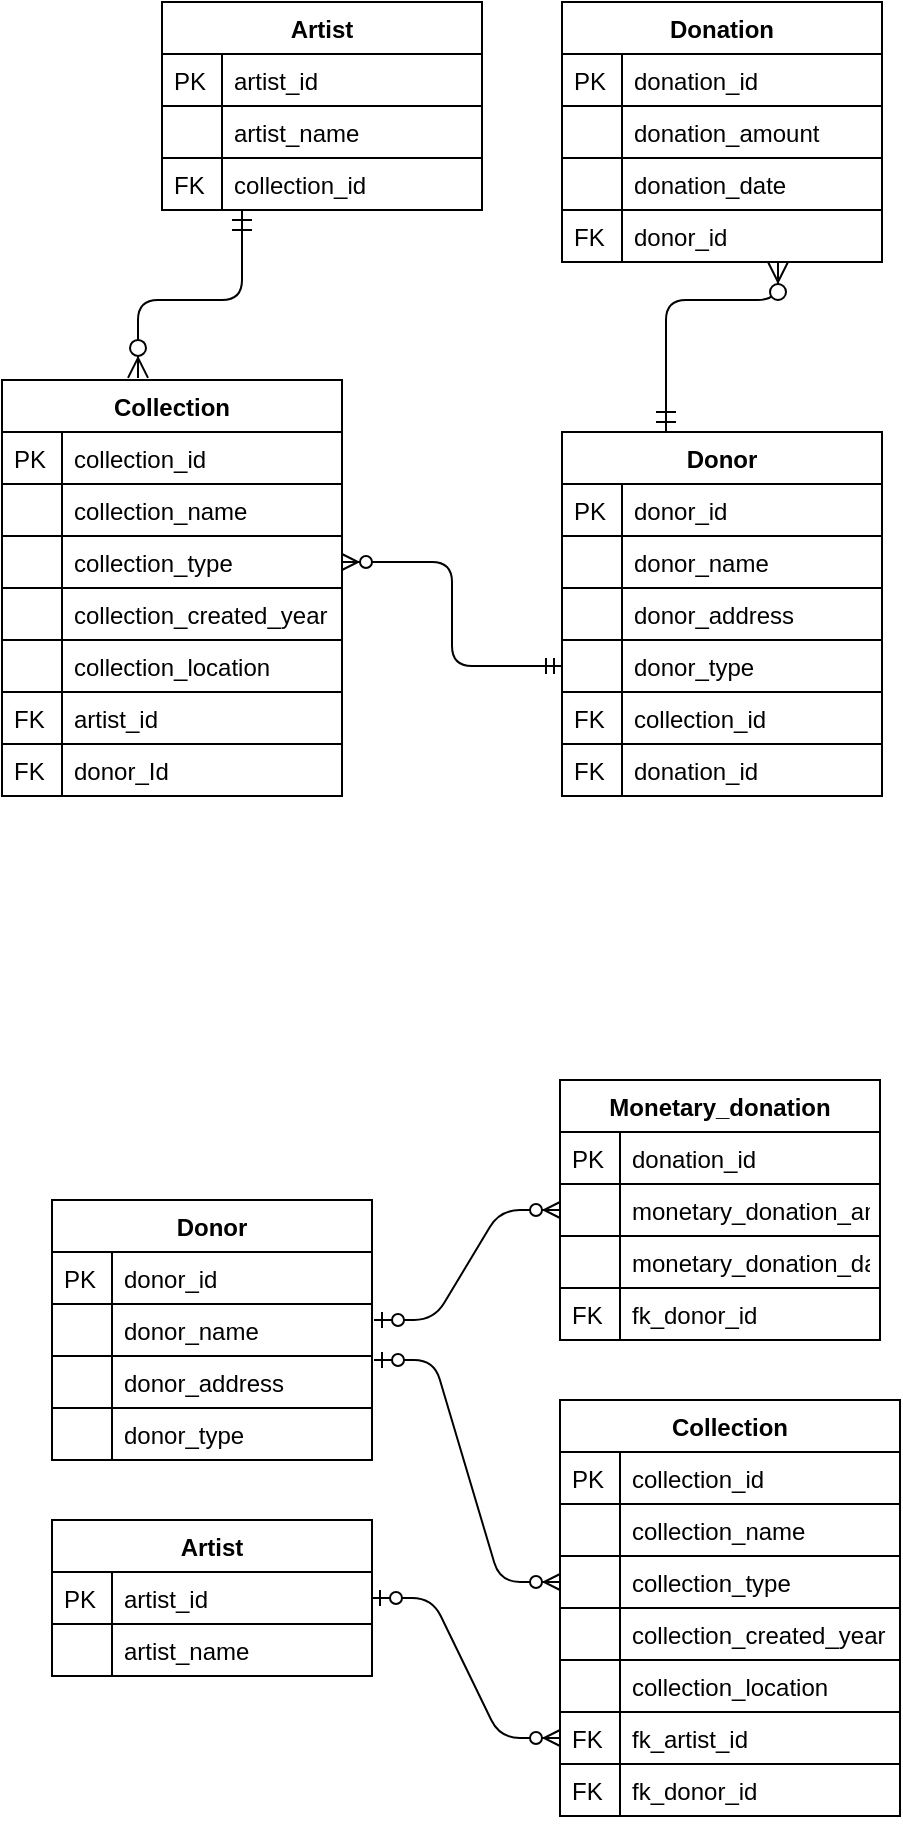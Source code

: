 <mxfile version="12.9.3" type="github">
  <diagram id="C5RBs43oDa-KdzZeNtuy" name="Page-1">
    <mxGraphModel dx="1186" dy="764" grid="1" gridSize="10" guides="1" tooltips="1" connect="1" arrows="1" fold="1" page="1" pageScale="1" pageWidth="827" pageHeight="1169" math="0" shadow="0">
      <root>
        <mxCell id="WIyWlLk6GJQsqaUBKTNV-0" />
        <mxCell id="WIyWlLk6GJQsqaUBKTNV-1" parent="WIyWlLk6GJQsqaUBKTNV-0" />
        <mxCell id="zkfFHV4jXpPFQw0GAbJ--63" value="" style="edgeStyle=orthogonalEdgeStyle;endArrow=ERzeroToMany;startArrow=ERmandOne;shadow=0;strokeWidth=1;endSize=8;startSize=8;entryX=0.4;entryY=-0.005;entryDx=0;entryDy=0;entryPerimeter=0;exitX=0.25;exitY=1;exitDx=0;exitDy=0;" parent="WIyWlLk6GJQsqaUBKTNV-1" source="zkfFHV4jXpPFQw0GAbJ--51" target="zkfFHV4jXpPFQw0GAbJ--56" edge="1">
          <mxGeometry width="100" height="100" relative="1" as="geometry">
            <mxPoint x="314" y="310" as="sourcePoint" />
            <mxPoint x="454" y="149" as="targetPoint" />
            <Array as="points">
              <mxPoint x="294" y="310" />
              <mxPoint x="242" y="310" />
            </Array>
          </mxGeometry>
        </mxCell>
        <mxCell id="zkfFHV4jXpPFQw0GAbJ--56" value="Collection" style="swimlane;fontStyle=1;childLayout=stackLayout;horizontal=1;startSize=26;horizontalStack=0;resizeParent=1;resizeLast=0;collapsible=1;marginBottom=0;rounded=0;shadow=0;strokeWidth=1;" parent="WIyWlLk6GJQsqaUBKTNV-1" vertex="1">
          <mxGeometry x="174" y="350" width="170" height="208" as="geometry">
            <mxRectangle x="260" y="80" width="160" height="26" as="alternateBounds" />
          </mxGeometry>
        </mxCell>
        <mxCell id="J_s2FKW84AvBpOzdb5px-32" value="collection_id" style="shape=partialRectangle;top=0;left=0;right=0;bottom=1;align=left;verticalAlign=top;fillColor=none;spacingLeft=34;spacingRight=4;overflow=hidden;rotatable=0;points=[[0,0.5],[1,0.5]];portConstraint=eastwest;dropTarget=0;fontSize=12;" parent="zkfFHV4jXpPFQw0GAbJ--56" vertex="1">
          <mxGeometry y="26" width="170" height="26" as="geometry" />
        </mxCell>
        <mxCell id="J_s2FKW84AvBpOzdb5px-33" value="PK" style="shape=partialRectangle;top=0;left=0;bottom=0;fillColor=none;align=left;verticalAlign=top;spacingLeft=4;spacingRight=4;overflow=hidden;rotatable=0;points=[];portConstraint=eastwest;part=1;fontSize=12;" parent="J_s2FKW84AvBpOzdb5px-32" vertex="1" connectable="0">
          <mxGeometry width="30" height="26" as="geometry" />
        </mxCell>
        <mxCell id="J_s2FKW84AvBpOzdb5px-36" value="collection_name" style="shape=partialRectangle;top=0;left=0;right=0;bottom=1;align=left;verticalAlign=top;fillColor=none;spacingLeft=34;spacingRight=4;overflow=hidden;rotatable=0;points=[[0,0.5],[1,0.5]];portConstraint=eastwest;dropTarget=0;fontSize=12;" parent="zkfFHV4jXpPFQw0GAbJ--56" vertex="1">
          <mxGeometry y="52" width="170" height="26" as="geometry" />
        </mxCell>
        <mxCell id="J_s2FKW84AvBpOzdb5px-37" value="" style="shape=partialRectangle;top=0;left=0;bottom=0;fillColor=none;align=left;verticalAlign=top;spacingLeft=4;spacingRight=4;overflow=hidden;rotatable=0;points=[];portConstraint=eastwest;part=1;fontSize=12;" parent="J_s2FKW84AvBpOzdb5px-36" vertex="1" connectable="0">
          <mxGeometry width="30" height="26" as="geometry" />
        </mxCell>
        <mxCell id="J_s2FKW84AvBpOzdb5px-34" value="collection_type" style="shape=partialRectangle;top=0;left=0;right=0;bottom=1;align=left;verticalAlign=top;fillColor=none;spacingLeft=34;spacingRight=4;overflow=hidden;rotatable=0;points=[[0,0.5],[1,0.5]];portConstraint=eastwest;dropTarget=0;fontSize=12;" parent="zkfFHV4jXpPFQw0GAbJ--56" vertex="1">
          <mxGeometry y="78" width="170" height="26" as="geometry" />
        </mxCell>
        <mxCell id="J_s2FKW84AvBpOzdb5px-35" value="" style="shape=partialRectangle;top=0;left=0;bottom=0;fillColor=none;align=left;verticalAlign=top;spacingLeft=4;spacingRight=4;overflow=hidden;rotatable=0;points=[];portConstraint=eastwest;part=1;fontSize=12;" parent="J_s2FKW84AvBpOzdb5px-34" vertex="1" connectable="0">
          <mxGeometry width="30" height="26" as="geometry" />
        </mxCell>
        <mxCell id="J_s2FKW84AvBpOzdb5px-48" value="collection_created_year" style="shape=partialRectangle;top=0;left=0;right=0;bottom=1;align=left;verticalAlign=top;fillColor=none;spacingLeft=34;spacingRight=4;overflow=hidden;rotatable=0;points=[[0,0.5],[1,0.5]];portConstraint=eastwest;dropTarget=0;fontSize=12;" parent="zkfFHV4jXpPFQw0GAbJ--56" vertex="1">
          <mxGeometry y="104" width="170" height="26" as="geometry" />
        </mxCell>
        <mxCell id="J_s2FKW84AvBpOzdb5px-49" value="" style="shape=partialRectangle;top=0;left=0;bottom=0;fillColor=none;align=left;verticalAlign=top;spacingLeft=4;spacingRight=4;overflow=hidden;rotatable=0;points=[];portConstraint=eastwest;part=1;fontSize=12;" parent="J_s2FKW84AvBpOzdb5px-48" vertex="1" connectable="0">
          <mxGeometry width="30" height="26" as="geometry" />
        </mxCell>
        <mxCell id="J_s2FKW84AvBpOzdb5px-40" value="collection_location" style="shape=partialRectangle;top=0;left=0;right=0;bottom=1;align=left;verticalAlign=top;fillColor=none;spacingLeft=34;spacingRight=4;overflow=hidden;rotatable=0;points=[[0,0.5],[1,0.5]];portConstraint=eastwest;dropTarget=0;fontSize=12;" parent="zkfFHV4jXpPFQw0GAbJ--56" vertex="1">
          <mxGeometry y="130" width="170" height="26" as="geometry" />
        </mxCell>
        <mxCell id="J_s2FKW84AvBpOzdb5px-41" value="" style="shape=partialRectangle;top=0;left=0;bottom=0;fillColor=none;align=left;verticalAlign=top;spacingLeft=4;spacingRight=4;overflow=hidden;rotatable=0;points=[];portConstraint=eastwest;part=1;fontSize=12;" parent="J_s2FKW84AvBpOzdb5px-40" vertex="1" connectable="0">
          <mxGeometry width="30" height="26" as="geometry" />
        </mxCell>
        <mxCell id="J_s2FKW84AvBpOzdb5px-42" value="artist_id" style="shape=partialRectangle;top=0;left=0;right=0;bottom=1;align=left;verticalAlign=top;fillColor=none;spacingLeft=34;spacingRight=4;overflow=hidden;rotatable=0;points=[[0,0.5],[1,0.5]];portConstraint=eastwest;dropTarget=0;fontSize=12;" parent="zkfFHV4jXpPFQw0GAbJ--56" vertex="1">
          <mxGeometry y="156" width="170" height="26" as="geometry" />
        </mxCell>
        <mxCell id="J_s2FKW84AvBpOzdb5px-43" value="FK" style="shape=partialRectangle;top=0;left=0;bottom=0;fillColor=none;align=left;verticalAlign=top;spacingLeft=4;spacingRight=4;overflow=hidden;rotatable=0;points=[];portConstraint=eastwest;part=1;fontSize=12;" parent="J_s2FKW84AvBpOzdb5px-42" vertex="1" connectable="0">
          <mxGeometry width="30" height="26" as="geometry" />
        </mxCell>
        <mxCell id="J_s2FKW84AvBpOzdb5px-69" value="donor_Id" style="shape=partialRectangle;top=0;left=0;right=0;bottom=0;align=left;verticalAlign=top;fillColor=none;spacingLeft=34;spacingRight=4;overflow=hidden;rotatable=0;points=[[0,0.5],[1,0.5]];portConstraint=eastwest;dropTarget=0;fontSize=12;" parent="zkfFHV4jXpPFQw0GAbJ--56" vertex="1">
          <mxGeometry y="182" width="170" height="26" as="geometry" />
        </mxCell>
        <mxCell id="J_s2FKW84AvBpOzdb5px-70" value="FK" style="shape=partialRectangle;top=0;left=0;bottom=0;fillColor=none;align=left;verticalAlign=top;spacingLeft=4;spacingRight=4;overflow=hidden;rotatable=0;points=[];portConstraint=eastwest;part=1;fontSize=12;" parent="J_s2FKW84AvBpOzdb5px-69" vertex="1" connectable="0">
          <mxGeometry width="30" height="26" as="geometry" />
        </mxCell>
        <mxCell id="zkfFHV4jXpPFQw0GAbJ--51" value="Artist" style="swimlane;fontStyle=1;childLayout=stackLayout;horizontal=1;startSize=26;horizontalStack=0;resizeParent=1;resizeLast=0;collapsible=1;marginBottom=0;rounded=0;shadow=0;strokeWidth=1;" parent="WIyWlLk6GJQsqaUBKTNV-1" vertex="1">
          <mxGeometry x="254" y="161" width="160" height="104" as="geometry">
            <mxRectangle x="20" y="80" width="160" height="26" as="alternateBounds" />
          </mxGeometry>
        </mxCell>
        <mxCell id="J_s2FKW84AvBpOzdb5px-20" value="artist_id" style="shape=partialRectangle;top=0;left=0;right=0;bottom=1;align=left;verticalAlign=top;fillColor=none;spacingLeft=34;spacingRight=4;overflow=hidden;rotatable=0;points=[[0,0.5],[1,0.5]];portConstraint=eastwest;dropTarget=0;fontSize=12;" parent="zkfFHV4jXpPFQw0GAbJ--51" vertex="1">
          <mxGeometry y="26" width="160" height="26" as="geometry" />
        </mxCell>
        <mxCell id="J_s2FKW84AvBpOzdb5px-21" value="PK" style="shape=partialRectangle;top=0;left=0;bottom=0;fillColor=none;align=left;verticalAlign=top;spacingLeft=4;spacingRight=4;overflow=hidden;rotatable=0;points=[];portConstraint=eastwest;part=1;fontSize=12;" parent="J_s2FKW84AvBpOzdb5px-20" vertex="1" connectable="0">
          <mxGeometry width="30" height="26" as="geometry" />
        </mxCell>
        <mxCell id="J_s2FKW84AvBpOzdb5px-22" value="artist_name" style="shape=partialRectangle;top=0;left=0;right=0;bottom=1;align=left;verticalAlign=top;fillColor=none;spacingLeft=34;spacingRight=4;overflow=hidden;rotatable=0;points=[[0,0.5],[1,0.5]];portConstraint=eastwest;dropTarget=0;fontSize=12;" parent="zkfFHV4jXpPFQw0GAbJ--51" vertex="1">
          <mxGeometry y="52" width="160" height="26" as="geometry" />
        </mxCell>
        <mxCell id="J_s2FKW84AvBpOzdb5px-23" value="" style="shape=partialRectangle;top=0;left=0;bottom=0;fillColor=none;align=left;verticalAlign=top;spacingLeft=4;spacingRight=4;overflow=hidden;rotatable=0;points=[];portConstraint=eastwest;part=1;fontSize=12;" parent="J_s2FKW84AvBpOzdb5px-22" vertex="1" connectable="0">
          <mxGeometry width="30" height="26" as="geometry" />
        </mxCell>
        <mxCell id="J_s2FKW84AvBpOzdb5px-74" value="collection_id" style="shape=partialRectangle;top=0;left=0;right=0;bottom=0;align=left;verticalAlign=top;fillColor=none;spacingLeft=34;spacingRight=4;overflow=hidden;rotatable=0;points=[[0,0.5],[1,0.5]];portConstraint=eastwest;dropTarget=0;fontSize=12;" parent="zkfFHV4jXpPFQw0GAbJ--51" vertex="1">
          <mxGeometry y="78" width="160" height="26" as="geometry" />
        </mxCell>
        <mxCell id="J_s2FKW84AvBpOzdb5px-75" value="FK" style="shape=partialRectangle;top=0;left=0;bottom=0;fillColor=none;align=left;verticalAlign=top;spacingLeft=4;spacingRight=4;overflow=hidden;rotatable=0;points=[];portConstraint=eastwest;part=1;fontSize=12;" parent="J_s2FKW84AvBpOzdb5px-74" vertex="1" connectable="0">
          <mxGeometry width="30" height="26" as="geometry" />
        </mxCell>
        <mxCell id="J_s2FKW84AvBpOzdb5px-90" value="Donation" style="swimlane;fontStyle=1;childLayout=stackLayout;horizontal=1;startSize=26;horizontalStack=0;resizeParent=1;resizeLast=0;collapsible=1;marginBottom=0;rounded=0;shadow=0;strokeWidth=1;" parent="WIyWlLk6GJQsqaUBKTNV-1" vertex="1">
          <mxGeometry x="454" y="161" width="160" height="130" as="geometry">
            <mxRectangle x="20" y="80" width="160" height="26" as="alternateBounds" />
          </mxGeometry>
        </mxCell>
        <mxCell id="J_s2FKW84AvBpOzdb5px-91" value="donation_id" style="shape=partialRectangle;top=0;left=0;right=0;bottom=1;align=left;verticalAlign=top;fillColor=none;spacingLeft=34;spacingRight=4;overflow=hidden;rotatable=0;points=[[0,0.5],[1,0.5]];portConstraint=eastwest;dropTarget=0;fontSize=12;" parent="J_s2FKW84AvBpOzdb5px-90" vertex="1">
          <mxGeometry y="26" width="160" height="26" as="geometry" />
        </mxCell>
        <mxCell id="J_s2FKW84AvBpOzdb5px-92" value="PK" style="shape=partialRectangle;top=0;left=0;bottom=0;fillColor=none;align=left;verticalAlign=top;spacingLeft=4;spacingRight=4;overflow=hidden;rotatable=0;points=[];portConstraint=eastwest;part=1;fontSize=12;" parent="J_s2FKW84AvBpOzdb5px-91" vertex="1" connectable="0">
          <mxGeometry width="30" height="26" as="geometry" />
        </mxCell>
        <mxCell id="J_s2FKW84AvBpOzdb5px-93" value="donation_amount" style="shape=partialRectangle;top=0;left=0;right=0;bottom=1;align=left;verticalAlign=top;fillColor=none;spacingLeft=34;spacingRight=4;overflow=hidden;rotatable=0;points=[[0,0.5],[1,0.5]];portConstraint=eastwest;dropTarget=0;fontSize=12;" parent="J_s2FKW84AvBpOzdb5px-90" vertex="1">
          <mxGeometry y="52" width="160" height="26" as="geometry" />
        </mxCell>
        <mxCell id="J_s2FKW84AvBpOzdb5px-94" value="" style="shape=partialRectangle;top=0;left=0;bottom=0;fillColor=none;align=left;verticalAlign=top;spacingLeft=4;spacingRight=4;overflow=hidden;rotatable=0;points=[];portConstraint=eastwest;part=1;fontSize=12;" parent="J_s2FKW84AvBpOzdb5px-93" vertex="1" connectable="0">
          <mxGeometry width="30" height="26" as="geometry" />
        </mxCell>
        <mxCell id="J_s2FKW84AvBpOzdb5px-97" value="donation_date" style="shape=partialRectangle;top=0;left=0;right=0;bottom=1;align=left;verticalAlign=top;fillColor=none;spacingLeft=34;spacingRight=4;overflow=hidden;rotatable=0;points=[[0,0.5],[1,0.5]];portConstraint=eastwest;dropTarget=0;fontSize=12;" parent="J_s2FKW84AvBpOzdb5px-90" vertex="1">
          <mxGeometry y="78" width="160" height="26" as="geometry" />
        </mxCell>
        <mxCell id="J_s2FKW84AvBpOzdb5px-98" value="" style="shape=partialRectangle;top=0;left=0;bottom=0;fillColor=none;align=left;verticalAlign=top;spacingLeft=4;spacingRight=4;overflow=hidden;rotatable=0;points=[];portConstraint=eastwest;part=1;fontSize=12;" parent="J_s2FKW84AvBpOzdb5px-97" vertex="1" connectable="0">
          <mxGeometry width="30" height="26" as="geometry" />
        </mxCell>
        <mxCell id="J_s2FKW84AvBpOzdb5px-95" value="donor_id" style="shape=partialRectangle;top=0;left=0;right=0;bottom=0;align=left;verticalAlign=top;fillColor=none;spacingLeft=34;spacingRight=4;overflow=hidden;rotatable=0;points=[[0,0.5],[1,0.5]];portConstraint=eastwest;dropTarget=0;fontSize=12;" parent="J_s2FKW84AvBpOzdb5px-90" vertex="1">
          <mxGeometry y="104" width="160" height="26" as="geometry" />
        </mxCell>
        <mxCell id="J_s2FKW84AvBpOzdb5px-96" value="FK" style="shape=partialRectangle;top=0;left=0;bottom=0;fillColor=none;align=left;verticalAlign=top;spacingLeft=4;spacingRight=4;overflow=hidden;rotatable=0;points=[];portConstraint=eastwest;part=1;fontSize=12;" parent="J_s2FKW84AvBpOzdb5px-95" vertex="1" connectable="0">
          <mxGeometry width="30" height="26" as="geometry" />
        </mxCell>
        <mxCell id="J_s2FKW84AvBpOzdb5px-102" value="" style="edgeStyle=orthogonalEdgeStyle;endArrow=ERzeroToMany;startArrow=ERmandOne;shadow=0;strokeWidth=1;endSize=8;startSize=8;" parent="WIyWlLk6GJQsqaUBKTNV-1" target="J_s2FKW84AvBpOzdb5px-90" edge="1" source="zkfFHV4jXpPFQw0GAbJ--64">
          <mxGeometry width="100" height="100" relative="1" as="geometry">
            <mxPoint x="506" y="375" as="sourcePoint" />
            <mxPoint x="562" y="280" as="targetPoint" />
            <Array as="points">
              <mxPoint x="506" y="310" />
              <mxPoint x="562" y="310" />
            </Array>
          </mxGeometry>
        </mxCell>
        <mxCell id="zkfFHV4jXpPFQw0GAbJ--64" value="Donor" style="swimlane;fontStyle=1;childLayout=stackLayout;horizontal=1;startSize=26;horizontalStack=0;resizeParent=1;resizeLast=0;collapsible=1;marginBottom=0;rounded=0;shadow=0;strokeWidth=1;" parent="WIyWlLk6GJQsqaUBKTNV-1" vertex="1">
          <mxGeometry x="454" y="376" width="160" height="182" as="geometry">
            <mxRectangle x="260" y="270" width="160" height="26" as="alternateBounds" />
          </mxGeometry>
        </mxCell>
        <mxCell id="J_s2FKW84AvBpOzdb5px-67" value="donor_id" style="shape=partialRectangle;top=0;left=0;right=0;bottom=1;align=left;verticalAlign=top;fillColor=none;spacingLeft=34;spacingRight=4;overflow=hidden;rotatable=0;points=[[0,0.5],[1,0.5]];portConstraint=eastwest;dropTarget=0;fontSize=12;" parent="zkfFHV4jXpPFQw0GAbJ--64" vertex="1">
          <mxGeometry y="26" width="160" height="26" as="geometry" />
        </mxCell>
        <mxCell id="J_s2FKW84AvBpOzdb5px-68" value="PK" style="shape=partialRectangle;top=0;left=0;bottom=0;fillColor=none;align=left;verticalAlign=top;spacingLeft=4;spacingRight=4;overflow=hidden;rotatable=0;points=[];portConstraint=eastwest;part=1;fontSize=12;" parent="J_s2FKW84AvBpOzdb5px-67" vertex="1" connectable="0">
          <mxGeometry width="30" height="26" as="geometry" />
        </mxCell>
        <mxCell id="J_s2FKW84AvBpOzdb5px-65" value="donor_name" style="shape=partialRectangle;top=0;left=0;right=0;bottom=1;align=left;verticalAlign=top;fillColor=none;spacingLeft=34;spacingRight=4;overflow=hidden;rotatable=0;points=[[0,0.5],[1,0.5]];portConstraint=eastwest;dropTarget=0;fontSize=12;" parent="zkfFHV4jXpPFQw0GAbJ--64" vertex="1">
          <mxGeometry y="52" width="160" height="26" as="geometry" />
        </mxCell>
        <mxCell id="J_s2FKW84AvBpOzdb5px-66" value="" style="shape=partialRectangle;top=0;left=0;bottom=0;fillColor=none;align=left;verticalAlign=top;spacingLeft=4;spacingRight=4;overflow=hidden;rotatable=0;points=[];portConstraint=eastwest;part=1;fontSize=12;" parent="J_s2FKW84AvBpOzdb5px-65" vertex="1" connectable="0">
          <mxGeometry width="30" height="26" as="geometry" />
        </mxCell>
        <mxCell id="J_s2FKW84AvBpOzdb5px-63" value="donor_address" style="shape=partialRectangle;top=0;left=0;right=0;bottom=1;align=left;verticalAlign=top;fillColor=none;spacingLeft=34;spacingRight=4;overflow=hidden;rotatable=0;points=[[0,0.5],[1,0.5]];portConstraint=eastwest;dropTarget=0;fontSize=12;" parent="zkfFHV4jXpPFQw0GAbJ--64" vertex="1">
          <mxGeometry y="78" width="160" height="26" as="geometry" />
        </mxCell>
        <mxCell id="J_s2FKW84AvBpOzdb5px-64" value="" style="shape=partialRectangle;top=0;left=0;bottom=0;fillColor=none;align=left;verticalAlign=top;spacingLeft=4;spacingRight=4;overflow=hidden;rotatable=0;points=[];portConstraint=eastwest;part=1;fontSize=12;" parent="J_s2FKW84AvBpOzdb5px-63" vertex="1" connectable="0">
          <mxGeometry width="30" height="26" as="geometry" />
        </mxCell>
        <mxCell id="J_s2FKW84AvBpOzdb5px-79" value="donor_type" style="shape=partialRectangle;top=0;left=0;right=0;bottom=1;align=left;verticalAlign=top;fillColor=none;spacingLeft=34;spacingRight=4;overflow=hidden;rotatable=0;points=[[0,0.5],[1,0.5]];portConstraint=eastwest;dropTarget=0;fontSize=12;" parent="zkfFHV4jXpPFQw0GAbJ--64" vertex="1">
          <mxGeometry y="104" width="160" height="26" as="geometry" />
        </mxCell>
        <mxCell id="J_s2FKW84AvBpOzdb5px-80" value="" style="shape=partialRectangle;top=0;left=0;bottom=0;fillColor=none;align=left;verticalAlign=top;spacingLeft=4;spacingRight=4;overflow=hidden;rotatable=0;points=[];portConstraint=eastwest;part=1;fontSize=12;" parent="J_s2FKW84AvBpOzdb5px-79" vertex="1" connectable="0">
          <mxGeometry width="30" height="26" as="geometry" />
        </mxCell>
        <mxCell id="J_s2FKW84AvBpOzdb5px-87" value="collection_id" style="shape=partialRectangle;top=0;left=0;right=0;bottom=1;align=left;verticalAlign=top;fillColor=none;spacingLeft=34;spacingRight=4;overflow=hidden;rotatable=0;points=[[0,0.5],[1,0.5]];portConstraint=eastwest;dropTarget=0;fontSize=12;" parent="zkfFHV4jXpPFQw0GAbJ--64" vertex="1">
          <mxGeometry y="130" width="160" height="26" as="geometry" />
        </mxCell>
        <mxCell id="J_s2FKW84AvBpOzdb5px-88" value="FK" style="shape=partialRectangle;top=0;left=0;bottom=0;fillColor=none;align=left;verticalAlign=top;spacingLeft=4;spacingRight=4;overflow=hidden;rotatable=0;points=[];portConstraint=eastwest;part=1;fontSize=12;" parent="J_s2FKW84AvBpOzdb5px-87" vertex="1" connectable="0">
          <mxGeometry width="30" height="26" as="geometry" />
        </mxCell>
        <mxCell id="J_s2FKW84AvBpOzdb5px-81" value="donation_id" style="shape=partialRectangle;top=0;left=0;right=0;bottom=0;align=left;verticalAlign=top;fillColor=none;spacingLeft=34;spacingRight=4;overflow=hidden;rotatable=0;points=[[0,0.5],[1,0.5]];portConstraint=eastwest;dropTarget=0;fontSize=12;" parent="zkfFHV4jXpPFQw0GAbJ--64" vertex="1">
          <mxGeometry y="156" width="160" height="26" as="geometry" />
        </mxCell>
        <mxCell id="J_s2FKW84AvBpOzdb5px-82" value="FK" style="shape=partialRectangle;top=0;left=0;bottom=0;fillColor=none;align=left;verticalAlign=top;spacingLeft=4;spacingRight=4;overflow=hidden;rotatable=0;points=[];portConstraint=eastwest;part=1;fontSize=12;" parent="J_s2FKW84AvBpOzdb5px-81" vertex="1" connectable="0">
          <mxGeometry width="30" height="26" as="geometry" />
        </mxCell>
        <mxCell id="6gvhpmJ9mTGR4fXWFNSt-2" style="edgeStyle=orthogonalEdgeStyle;fontSize=11;html=1;endArrow=ERzeroToMany;startArrow=ERmandOne;fontFamily=Helvetica;fontColor=#000000;align=center;strokeColor=#000000;" edge="1" parent="WIyWlLk6GJQsqaUBKTNV-1" source="J_s2FKW84AvBpOzdb5px-79" target="J_s2FKW84AvBpOzdb5px-34">
          <mxGeometry relative="1" as="geometry" />
        </mxCell>
        <mxCell id="6gvhpmJ9mTGR4fXWFNSt-28" value="Monetary_donation" style="swimlane;fontStyle=1;childLayout=stackLayout;horizontal=1;startSize=26;horizontalStack=0;resizeParent=1;resizeLast=0;collapsible=1;marginBottom=0;rounded=0;shadow=0;strokeWidth=1;" vertex="1" parent="WIyWlLk6GJQsqaUBKTNV-1">
          <mxGeometry x="453" y="700" width="160" height="130" as="geometry">
            <mxRectangle x="20" y="80" width="160" height="26" as="alternateBounds" />
          </mxGeometry>
        </mxCell>
        <mxCell id="6gvhpmJ9mTGR4fXWFNSt-29" value="donation_id" style="shape=partialRectangle;top=0;left=0;right=0;bottom=1;align=left;verticalAlign=top;fillColor=none;spacingLeft=34;spacingRight=4;overflow=hidden;rotatable=0;points=[[0,0.5],[1,0.5]];portConstraint=eastwest;dropTarget=0;fontSize=12;" vertex="1" parent="6gvhpmJ9mTGR4fXWFNSt-28">
          <mxGeometry y="26" width="160" height="26" as="geometry" />
        </mxCell>
        <mxCell id="6gvhpmJ9mTGR4fXWFNSt-30" value="PK" style="shape=partialRectangle;top=0;left=0;bottom=0;fillColor=none;align=left;verticalAlign=top;spacingLeft=4;spacingRight=4;overflow=hidden;rotatable=0;points=[];portConstraint=eastwest;part=1;fontSize=12;" vertex="1" connectable="0" parent="6gvhpmJ9mTGR4fXWFNSt-29">
          <mxGeometry width="30" height="26" as="geometry" />
        </mxCell>
        <mxCell id="6gvhpmJ9mTGR4fXWFNSt-31" value="monetary_donation_amount" style="shape=partialRectangle;top=0;left=0;right=0;bottom=1;align=left;verticalAlign=top;fillColor=none;spacingLeft=34;spacingRight=4;overflow=hidden;rotatable=0;points=[[0,0.5],[1,0.5]];portConstraint=eastwest;dropTarget=0;fontSize=12;" vertex="1" parent="6gvhpmJ9mTGR4fXWFNSt-28">
          <mxGeometry y="52" width="160" height="26" as="geometry" />
        </mxCell>
        <mxCell id="6gvhpmJ9mTGR4fXWFNSt-32" value="" style="shape=partialRectangle;top=0;left=0;bottom=0;fillColor=none;align=left;verticalAlign=top;spacingLeft=4;spacingRight=4;overflow=hidden;rotatable=0;points=[];portConstraint=eastwest;part=1;fontSize=12;" vertex="1" connectable="0" parent="6gvhpmJ9mTGR4fXWFNSt-31">
          <mxGeometry width="30" height="26" as="geometry" />
        </mxCell>
        <mxCell id="6gvhpmJ9mTGR4fXWFNSt-33" value="monetary_donation_date" style="shape=partialRectangle;top=0;left=0;right=0;bottom=1;align=left;verticalAlign=top;fillColor=none;spacingLeft=34;spacingRight=4;overflow=hidden;rotatable=0;points=[[0,0.5],[1,0.5]];portConstraint=eastwest;dropTarget=0;fontSize=12;" vertex="1" parent="6gvhpmJ9mTGR4fXWFNSt-28">
          <mxGeometry y="78" width="160" height="26" as="geometry" />
        </mxCell>
        <mxCell id="6gvhpmJ9mTGR4fXWFNSt-34" value="" style="shape=partialRectangle;top=0;left=0;bottom=0;fillColor=none;align=left;verticalAlign=top;spacingLeft=4;spacingRight=4;overflow=hidden;rotatable=0;points=[];portConstraint=eastwest;part=1;fontSize=12;" vertex="1" connectable="0" parent="6gvhpmJ9mTGR4fXWFNSt-33">
          <mxGeometry width="30" height="26" as="geometry" />
        </mxCell>
        <mxCell id="6gvhpmJ9mTGR4fXWFNSt-35" value="fk_donor_id" style="shape=partialRectangle;top=0;left=0;right=0;bottom=0;align=left;verticalAlign=top;fillColor=none;spacingLeft=34;spacingRight=4;overflow=hidden;rotatable=0;points=[[0,0.5],[1,0.5]];portConstraint=eastwest;dropTarget=0;fontSize=12;" vertex="1" parent="6gvhpmJ9mTGR4fXWFNSt-28">
          <mxGeometry y="104" width="160" height="26" as="geometry" />
        </mxCell>
        <mxCell id="6gvhpmJ9mTGR4fXWFNSt-36" value="FK" style="shape=partialRectangle;top=0;left=0;bottom=0;fillColor=none;align=left;verticalAlign=top;spacingLeft=4;spacingRight=4;overflow=hidden;rotatable=0;points=[];portConstraint=eastwest;part=1;fontSize=12;" vertex="1" connectable="0" parent="6gvhpmJ9mTGR4fXWFNSt-35">
          <mxGeometry width="30" height="26" as="geometry" />
        </mxCell>
        <mxCell id="6gvhpmJ9mTGR4fXWFNSt-52" value="" style="edgeStyle=entityRelationEdgeStyle;fontSize=12;html=1;endArrow=ERzeroToMany;startArrow=ERzeroToOne;entryX=0;entryY=0.5;entryDx=0;entryDy=0;" edge="1" parent="WIyWlLk6GJQsqaUBKTNV-1" target="6gvhpmJ9mTGR4fXWFNSt-31">
          <mxGeometry width="100" height="100" relative="1" as="geometry">
            <mxPoint x="360" y="820" as="sourcePoint" />
            <mxPoint x="460" y="720" as="targetPoint" />
          </mxGeometry>
        </mxCell>
        <mxCell id="6gvhpmJ9mTGR4fXWFNSt-54" value="" style="edgeStyle=entityRelationEdgeStyle;fontSize=12;html=1;endArrow=ERzeroToMany;startArrow=ERzeroToOne;entryX=0;entryY=0.5;entryDx=0;entryDy=0;" edge="1" parent="WIyWlLk6GJQsqaUBKTNV-1" target="6gvhpmJ9mTGR4fXWFNSt-11">
          <mxGeometry width="100" height="100" relative="1" as="geometry">
            <mxPoint x="360" y="840" as="sourcePoint" />
            <mxPoint x="430" y="990" as="targetPoint" />
          </mxGeometry>
        </mxCell>
        <mxCell id="6gvhpmJ9mTGR4fXWFNSt-6" value="Collection" style="swimlane;fontStyle=1;childLayout=stackLayout;horizontal=1;startSize=26;horizontalStack=0;resizeParent=1;resizeLast=0;collapsible=1;marginBottom=0;rounded=0;shadow=0;strokeWidth=1;" vertex="1" parent="WIyWlLk6GJQsqaUBKTNV-1">
          <mxGeometry x="453" y="860" width="170" height="208" as="geometry">
            <mxRectangle x="260" y="80" width="160" height="26" as="alternateBounds" />
          </mxGeometry>
        </mxCell>
        <mxCell id="6gvhpmJ9mTGR4fXWFNSt-7" value="collection_id" style="shape=partialRectangle;top=0;left=0;right=0;bottom=1;align=left;verticalAlign=top;fillColor=none;spacingLeft=34;spacingRight=4;overflow=hidden;rotatable=0;points=[[0,0.5],[1,0.5]];portConstraint=eastwest;dropTarget=0;fontSize=12;" vertex="1" parent="6gvhpmJ9mTGR4fXWFNSt-6">
          <mxGeometry y="26" width="170" height="26" as="geometry" />
        </mxCell>
        <mxCell id="6gvhpmJ9mTGR4fXWFNSt-8" value="PK" style="shape=partialRectangle;top=0;left=0;bottom=0;fillColor=none;align=left;verticalAlign=top;spacingLeft=4;spacingRight=4;overflow=hidden;rotatable=0;points=[];portConstraint=eastwest;part=1;fontSize=12;" vertex="1" connectable="0" parent="6gvhpmJ9mTGR4fXWFNSt-7">
          <mxGeometry width="30" height="26" as="geometry" />
        </mxCell>
        <mxCell id="6gvhpmJ9mTGR4fXWFNSt-9" value="collection_name" style="shape=partialRectangle;top=0;left=0;right=0;bottom=1;align=left;verticalAlign=top;fillColor=none;spacingLeft=34;spacingRight=4;overflow=hidden;rotatable=0;points=[[0,0.5],[1,0.5]];portConstraint=eastwest;dropTarget=0;fontSize=12;" vertex="1" parent="6gvhpmJ9mTGR4fXWFNSt-6">
          <mxGeometry y="52" width="170" height="26" as="geometry" />
        </mxCell>
        <mxCell id="6gvhpmJ9mTGR4fXWFNSt-10" value="" style="shape=partialRectangle;top=0;left=0;bottom=0;fillColor=none;align=left;verticalAlign=top;spacingLeft=4;spacingRight=4;overflow=hidden;rotatable=0;points=[];portConstraint=eastwest;part=1;fontSize=12;" vertex="1" connectable="0" parent="6gvhpmJ9mTGR4fXWFNSt-9">
          <mxGeometry width="30" height="26" as="geometry" />
        </mxCell>
        <mxCell id="6gvhpmJ9mTGR4fXWFNSt-11" value="collection_type" style="shape=partialRectangle;top=0;left=0;right=0;bottom=1;align=left;verticalAlign=top;fillColor=none;spacingLeft=34;spacingRight=4;overflow=hidden;rotatable=0;points=[[0,0.5],[1,0.5]];portConstraint=eastwest;dropTarget=0;fontSize=12;" vertex="1" parent="6gvhpmJ9mTGR4fXWFNSt-6">
          <mxGeometry y="78" width="170" height="26" as="geometry" />
        </mxCell>
        <mxCell id="6gvhpmJ9mTGR4fXWFNSt-12" value="" style="shape=partialRectangle;top=0;left=0;bottom=0;fillColor=none;align=left;verticalAlign=top;spacingLeft=4;spacingRight=4;overflow=hidden;rotatable=0;points=[];portConstraint=eastwest;part=1;fontSize=12;" vertex="1" connectable="0" parent="6gvhpmJ9mTGR4fXWFNSt-11">
          <mxGeometry width="30" height="26" as="geometry" />
        </mxCell>
        <mxCell id="6gvhpmJ9mTGR4fXWFNSt-13" value="collection_created_year" style="shape=partialRectangle;top=0;left=0;right=0;bottom=1;align=left;verticalAlign=top;fillColor=none;spacingLeft=34;spacingRight=4;overflow=hidden;rotatable=0;points=[[0,0.5],[1,0.5]];portConstraint=eastwest;dropTarget=0;fontSize=12;" vertex="1" parent="6gvhpmJ9mTGR4fXWFNSt-6">
          <mxGeometry y="104" width="170" height="26" as="geometry" />
        </mxCell>
        <mxCell id="6gvhpmJ9mTGR4fXWFNSt-14" value="" style="shape=partialRectangle;top=0;left=0;bottom=0;fillColor=none;align=left;verticalAlign=top;spacingLeft=4;spacingRight=4;overflow=hidden;rotatable=0;points=[];portConstraint=eastwest;part=1;fontSize=12;" vertex="1" connectable="0" parent="6gvhpmJ9mTGR4fXWFNSt-13">
          <mxGeometry width="30" height="26" as="geometry" />
        </mxCell>
        <mxCell id="6gvhpmJ9mTGR4fXWFNSt-15" value="collection_location" style="shape=partialRectangle;top=0;left=0;right=0;bottom=1;align=left;verticalAlign=top;fillColor=none;spacingLeft=34;spacingRight=4;overflow=hidden;rotatable=0;points=[[0,0.5],[1,0.5]];portConstraint=eastwest;dropTarget=0;fontSize=12;" vertex="1" parent="6gvhpmJ9mTGR4fXWFNSt-6">
          <mxGeometry y="130" width="170" height="26" as="geometry" />
        </mxCell>
        <mxCell id="6gvhpmJ9mTGR4fXWFNSt-16" value="" style="shape=partialRectangle;top=0;left=0;bottom=0;fillColor=none;align=left;verticalAlign=top;spacingLeft=4;spacingRight=4;overflow=hidden;rotatable=0;points=[];portConstraint=eastwest;part=1;fontSize=12;" vertex="1" connectable="0" parent="6gvhpmJ9mTGR4fXWFNSt-15">
          <mxGeometry width="30" height="26" as="geometry" />
        </mxCell>
        <mxCell id="6gvhpmJ9mTGR4fXWFNSt-17" value="fk_artist_id" style="shape=partialRectangle;top=0;left=0;right=0;bottom=1;align=left;verticalAlign=top;fillColor=none;spacingLeft=34;spacingRight=4;overflow=hidden;rotatable=0;points=[[0,0.5],[1,0.5]];portConstraint=eastwest;dropTarget=0;fontSize=12;" vertex="1" parent="6gvhpmJ9mTGR4fXWFNSt-6">
          <mxGeometry y="156" width="170" height="26" as="geometry" />
        </mxCell>
        <mxCell id="6gvhpmJ9mTGR4fXWFNSt-18" value="FK" style="shape=partialRectangle;top=0;left=0;bottom=0;fillColor=none;align=left;verticalAlign=top;spacingLeft=4;spacingRight=4;overflow=hidden;rotatable=0;points=[];portConstraint=eastwest;part=1;fontSize=12;" vertex="1" connectable="0" parent="6gvhpmJ9mTGR4fXWFNSt-17">
          <mxGeometry width="30" height="26" as="geometry" />
        </mxCell>
        <mxCell id="6gvhpmJ9mTGR4fXWFNSt-19" value="fk_donor_id" style="shape=partialRectangle;top=0;left=0;right=0;bottom=0;align=left;verticalAlign=top;fillColor=none;spacingLeft=34;spacingRight=4;overflow=hidden;rotatable=0;points=[[0,0.5],[1,0.5]];portConstraint=eastwest;dropTarget=0;fontSize=12;" vertex="1" parent="6gvhpmJ9mTGR4fXWFNSt-6">
          <mxGeometry y="182" width="170" height="26" as="geometry" />
        </mxCell>
        <mxCell id="6gvhpmJ9mTGR4fXWFNSt-20" value="FK" style="shape=partialRectangle;top=0;left=0;bottom=0;fillColor=none;align=left;verticalAlign=top;spacingLeft=4;spacingRight=4;overflow=hidden;rotatable=0;points=[];portConstraint=eastwest;part=1;fontSize=12;" vertex="1" connectable="0" parent="6gvhpmJ9mTGR4fXWFNSt-19">
          <mxGeometry width="30" height="26" as="geometry" />
        </mxCell>
        <mxCell id="6gvhpmJ9mTGR4fXWFNSt-38" value="Donor" style="swimlane;fontStyle=1;childLayout=stackLayout;horizontal=1;startSize=26;horizontalStack=0;resizeParent=1;resizeLast=0;collapsible=1;marginBottom=0;rounded=0;shadow=0;strokeWidth=1;" vertex="1" parent="WIyWlLk6GJQsqaUBKTNV-1">
          <mxGeometry x="199" y="760" width="160" height="130" as="geometry">
            <mxRectangle x="260" y="270" width="160" height="26" as="alternateBounds" />
          </mxGeometry>
        </mxCell>
        <mxCell id="6gvhpmJ9mTGR4fXWFNSt-39" value="donor_id" style="shape=partialRectangle;top=0;left=0;right=0;bottom=1;align=left;verticalAlign=top;fillColor=none;spacingLeft=34;spacingRight=4;overflow=hidden;rotatable=0;points=[[0,0.5],[1,0.5]];portConstraint=eastwest;dropTarget=0;fontSize=12;" vertex="1" parent="6gvhpmJ9mTGR4fXWFNSt-38">
          <mxGeometry y="26" width="160" height="26" as="geometry" />
        </mxCell>
        <mxCell id="6gvhpmJ9mTGR4fXWFNSt-40" value="PK" style="shape=partialRectangle;top=0;left=0;bottom=0;fillColor=none;align=left;verticalAlign=top;spacingLeft=4;spacingRight=4;overflow=hidden;rotatable=0;points=[];portConstraint=eastwest;part=1;fontSize=12;" vertex="1" connectable="0" parent="6gvhpmJ9mTGR4fXWFNSt-39">
          <mxGeometry width="30" height="26" as="geometry" />
        </mxCell>
        <mxCell id="6gvhpmJ9mTGR4fXWFNSt-41" value="donor_name" style="shape=partialRectangle;top=0;left=0;right=0;bottom=1;align=left;verticalAlign=top;fillColor=none;spacingLeft=34;spacingRight=4;overflow=hidden;rotatable=0;points=[[0,0.5],[1,0.5]];portConstraint=eastwest;dropTarget=0;fontSize=12;" vertex="1" parent="6gvhpmJ9mTGR4fXWFNSt-38">
          <mxGeometry y="52" width="160" height="26" as="geometry" />
        </mxCell>
        <mxCell id="6gvhpmJ9mTGR4fXWFNSt-42" value="" style="shape=partialRectangle;top=0;left=0;bottom=0;fillColor=none;align=left;verticalAlign=top;spacingLeft=4;spacingRight=4;overflow=hidden;rotatable=0;points=[];portConstraint=eastwest;part=1;fontSize=12;" vertex="1" connectable="0" parent="6gvhpmJ9mTGR4fXWFNSt-41">
          <mxGeometry width="30" height="26" as="geometry" />
        </mxCell>
        <mxCell id="6gvhpmJ9mTGR4fXWFNSt-43" value="donor_address" style="shape=partialRectangle;top=0;left=0;right=0;bottom=1;align=left;verticalAlign=top;fillColor=none;spacingLeft=34;spacingRight=4;overflow=hidden;rotatable=0;points=[[0,0.5],[1,0.5]];portConstraint=eastwest;dropTarget=0;fontSize=12;" vertex="1" parent="6gvhpmJ9mTGR4fXWFNSt-38">
          <mxGeometry y="78" width="160" height="26" as="geometry" />
        </mxCell>
        <mxCell id="6gvhpmJ9mTGR4fXWFNSt-44" value="" style="shape=partialRectangle;top=0;left=0;bottom=0;fillColor=none;align=left;verticalAlign=top;spacingLeft=4;spacingRight=4;overflow=hidden;rotatable=0;points=[];portConstraint=eastwest;part=1;fontSize=12;" vertex="1" connectable="0" parent="6gvhpmJ9mTGR4fXWFNSt-43">
          <mxGeometry width="30" height="26" as="geometry" />
        </mxCell>
        <mxCell id="6gvhpmJ9mTGR4fXWFNSt-45" value="donor_type" style="shape=partialRectangle;top=0;left=0;right=0;bottom=1;align=left;verticalAlign=top;fillColor=none;spacingLeft=34;spacingRight=4;overflow=hidden;rotatable=0;points=[[0,0.5],[1,0.5]];portConstraint=eastwest;dropTarget=0;fontSize=12;" vertex="1" parent="6gvhpmJ9mTGR4fXWFNSt-38">
          <mxGeometry y="104" width="160" height="26" as="geometry" />
        </mxCell>
        <mxCell id="6gvhpmJ9mTGR4fXWFNSt-46" value="" style="shape=partialRectangle;top=0;left=0;bottom=0;fillColor=none;align=left;verticalAlign=top;spacingLeft=4;spacingRight=4;overflow=hidden;rotatable=0;points=[];portConstraint=eastwest;part=1;fontSize=12;" vertex="1" connectable="0" parent="6gvhpmJ9mTGR4fXWFNSt-45">
          <mxGeometry width="30" height="26" as="geometry" />
        </mxCell>
        <mxCell id="6gvhpmJ9mTGR4fXWFNSt-21" value="Artist" style="swimlane;fontStyle=1;childLayout=stackLayout;horizontal=1;startSize=26;horizontalStack=0;resizeParent=1;resizeLast=0;collapsible=1;marginBottom=0;rounded=0;shadow=0;strokeWidth=1;" vertex="1" parent="WIyWlLk6GJQsqaUBKTNV-1">
          <mxGeometry x="199" y="920" width="160" height="78" as="geometry">
            <mxRectangle x="20" y="80" width="160" height="26" as="alternateBounds" />
          </mxGeometry>
        </mxCell>
        <mxCell id="6gvhpmJ9mTGR4fXWFNSt-22" value="artist_id" style="shape=partialRectangle;top=0;left=0;right=0;bottom=1;align=left;verticalAlign=top;fillColor=none;spacingLeft=34;spacingRight=4;overflow=hidden;rotatable=0;points=[[0,0.5],[1,0.5]];portConstraint=eastwest;dropTarget=0;fontSize=12;" vertex="1" parent="6gvhpmJ9mTGR4fXWFNSt-21">
          <mxGeometry y="26" width="160" height="26" as="geometry" />
        </mxCell>
        <mxCell id="6gvhpmJ9mTGR4fXWFNSt-23" value="PK" style="shape=partialRectangle;top=0;left=0;bottom=0;fillColor=none;align=left;verticalAlign=top;spacingLeft=4;spacingRight=4;overflow=hidden;rotatable=0;points=[];portConstraint=eastwest;part=1;fontSize=12;" vertex="1" connectable="0" parent="6gvhpmJ9mTGR4fXWFNSt-22">
          <mxGeometry width="30" height="26" as="geometry" />
        </mxCell>
        <mxCell id="6gvhpmJ9mTGR4fXWFNSt-24" value="artist_name" style="shape=partialRectangle;top=0;left=0;right=0;bottom=1;align=left;verticalAlign=top;fillColor=none;spacingLeft=34;spacingRight=4;overflow=hidden;rotatable=0;points=[[0,0.5],[1,0.5]];portConstraint=eastwest;dropTarget=0;fontSize=12;" vertex="1" parent="6gvhpmJ9mTGR4fXWFNSt-21">
          <mxGeometry y="52" width="160" height="26" as="geometry" />
        </mxCell>
        <mxCell id="6gvhpmJ9mTGR4fXWFNSt-25" value="" style="shape=partialRectangle;top=0;left=0;bottom=0;fillColor=none;align=left;verticalAlign=top;spacingLeft=4;spacingRight=4;overflow=hidden;rotatable=0;points=[];portConstraint=eastwest;part=1;fontSize=12;" vertex="1" connectable="0" parent="6gvhpmJ9mTGR4fXWFNSt-24">
          <mxGeometry width="30" height="26" as="geometry" />
        </mxCell>
        <mxCell id="6gvhpmJ9mTGR4fXWFNSt-55" value="" style="edgeStyle=entityRelationEdgeStyle;fontSize=12;html=1;endArrow=ERzeroToMany;startArrow=ERzeroToOne;exitX=1;exitY=0.5;exitDx=0;exitDy=0;entryX=0;entryY=0.5;entryDx=0;entryDy=0;" edge="1" parent="WIyWlLk6GJQsqaUBKTNV-1" source="6gvhpmJ9mTGR4fXWFNSt-22" target="6gvhpmJ9mTGR4fXWFNSt-17">
          <mxGeometry width="100" height="100" relative="1" as="geometry">
            <mxPoint x="310" y="1130" as="sourcePoint" />
            <mxPoint x="410" y="1030" as="targetPoint" />
          </mxGeometry>
        </mxCell>
      </root>
    </mxGraphModel>
  </diagram>
</mxfile>
